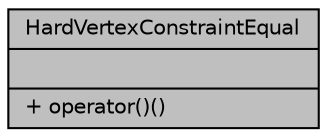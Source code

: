 digraph "HardVertexConstraintEqual"
{
 // INTERACTIVE_SVG=YES
 // LATEX_PDF_SIZE
  edge [fontname="Helvetica",fontsize="10",labelfontname="Helvetica",labelfontsize="10"];
  node [fontname="Helvetica",fontsize="10",shape=record];
  Node1 [label="{HardVertexConstraintEqual\n||+ operator()()\l}",height=0.2,width=0.4,color="black", fillcolor="grey75", style="filled", fontcolor="black",tooltip=" "];
}
